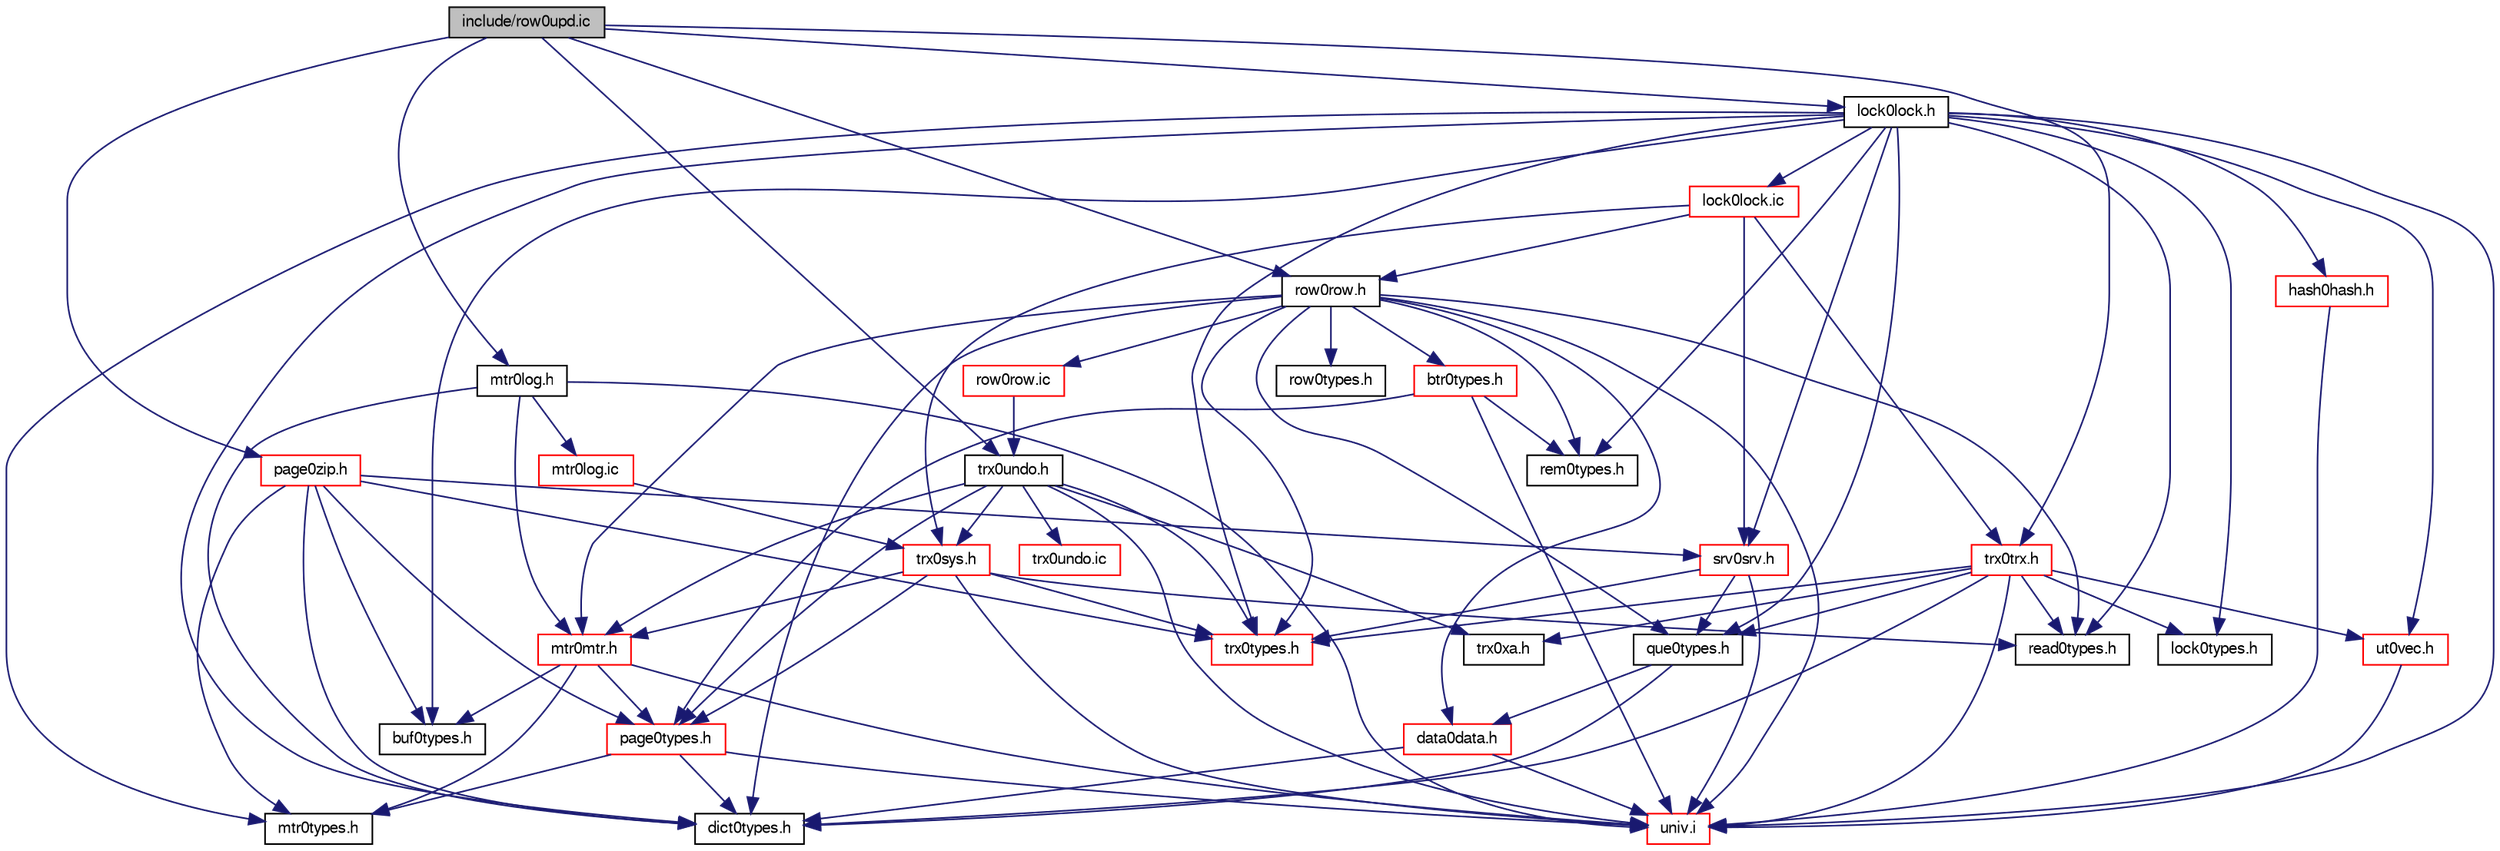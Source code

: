 digraph "include/row0upd.ic"
{
  bgcolor="transparent";
  edge [fontname="FreeSans",fontsize="10",labelfontname="FreeSans",labelfontsize="10"];
  node [fontname="FreeSans",fontsize="10",shape=record];
  Node1 [label="include/row0upd.ic",height=0.2,width=0.4,color="black", fillcolor="grey75", style="filled" fontcolor="black"];
  Node1 -> Node2 [color="midnightblue",fontsize="10",style="solid",fontname="FreeSans"];
  Node2 [label="mtr0log.h",height=0.2,width=0.4,color="black",URL="$mtr0log_8h.html"];
  Node2 -> Node3 [color="midnightblue",fontsize="10",style="solid",fontname="FreeSans"];
  Node3 [label="univ.i",height=0.2,width=0.4,color="red",URL="$univ_8i.html"];
  Node2 -> Node4 [color="midnightblue",fontsize="10",style="solid",fontname="FreeSans"];
  Node4 [label="mtr0mtr.h",height=0.2,width=0.4,color="red",URL="$mtr0mtr_8h.html"];
  Node4 -> Node3 [color="midnightblue",fontsize="10",style="solid",fontname="FreeSans"];
  Node4 -> Node5 [color="midnightblue",fontsize="10",style="solid",fontname="FreeSans"];
  Node5 [label="buf0types.h",height=0.2,width=0.4,color="black",URL="$buf0types_8h.html"];
  Node4 -> Node6 [color="midnightblue",fontsize="10",style="solid",fontname="FreeSans"];
  Node6 [label="mtr0types.h",height=0.2,width=0.4,color="black",URL="$mtr0types_8h.html"];
  Node4 -> Node7 [color="midnightblue",fontsize="10",style="solid",fontname="FreeSans"];
  Node7 [label="page0types.h",height=0.2,width=0.4,color="red",URL="$page0types_8h.html"];
  Node7 -> Node3 [color="midnightblue",fontsize="10",style="solid",fontname="FreeSans"];
  Node7 -> Node8 [color="midnightblue",fontsize="10",style="solid",fontname="FreeSans"];
  Node8 [label="dict0types.h",height=0.2,width=0.4,color="black",URL="$dict0types_8h.html"];
  Node7 -> Node6 [color="midnightblue",fontsize="10",style="solid",fontname="FreeSans"];
  Node2 -> Node8 [color="midnightblue",fontsize="10",style="solid",fontname="FreeSans"];
  Node2 -> Node9 [color="midnightblue",fontsize="10",style="solid",fontname="FreeSans"];
  Node9 [label="mtr0log.ic",height=0.2,width=0.4,color="red",URL="$mtr0log_8ic.html"];
  Node9 -> Node10 [color="midnightblue",fontsize="10",style="solid",fontname="FreeSans"];
  Node10 [label="trx0sys.h",height=0.2,width=0.4,color="red",URL="$trx0sys_8h.html"];
  Node10 -> Node3 [color="midnightblue",fontsize="10",style="solid",fontname="FreeSans"];
  Node10 -> Node11 [color="midnightblue",fontsize="10",style="solid",fontname="FreeSans"];
  Node11 [label="trx0types.h",height=0.2,width=0.4,color="red",URL="$trx0types_8h.html"];
  Node10 -> Node4 [color="midnightblue",fontsize="10",style="solid",fontname="FreeSans"];
  Node10 -> Node12 [color="midnightblue",fontsize="10",style="solid",fontname="FreeSans"];
  Node12 [label="read0types.h",height=0.2,width=0.4,color="black",URL="$read0types_8h.html"];
  Node10 -> Node7 [color="midnightblue",fontsize="10",style="solid",fontname="FreeSans"];
  Node1 -> Node13 [color="midnightblue",fontsize="10",style="solid",fontname="FreeSans"];
  Node13 [label="trx0trx.h",height=0.2,width=0.4,color="red",URL="$trx0trx_8h.html"];
  Node13 -> Node3 [color="midnightblue",fontsize="10",style="solid",fontname="FreeSans"];
  Node13 -> Node11 [color="midnightblue",fontsize="10",style="solid",fontname="FreeSans"];
  Node13 -> Node8 [color="midnightblue",fontsize="10",style="solid",fontname="FreeSans"];
  Node13 -> Node14 [color="midnightblue",fontsize="10",style="solid",fontname="FreeSans"];
  Node14 [label="lock0types.h",height=0.2,width=0.4,color="black",URL="$lock0types_8h.html"];
  Node13 -> Node15 [color="midnightblue",fontsize="10",style="solid",fontname="FreeSans"];
  Node15 [label="que0types.h",height=0.2,width=0.4,color="black",URL="$que0types_8h.html"];
  Node15 -> Node16 [color="midnightblue",fontsize="10",style="solid",fontname="FreeSans"];
  Node16 [label="data0data.h",height=0.2,width=0.4,color="red",URL="$data0data_8h.html"];
  Node16 -> Node3 [color="midnightblue",fontsize="10",style="solid",fontname="FreeSans"];
  Node16 -> Node8 [color="midnightblue",fontsize="10",style="solid",fontname="FreeSans"];
  Node15 -> Node8 [color="midnightblue",fontsize="10",style="solid",fontname="FreeSans"];
  Node13 -> Node12 [color="midnightblue",fontsize="10",style="solid",fontname="FreeSans"];
  Node13 -> Node17 [color="midnightblue",fontsize="10",style="solid",fontname="FreeSans"];
  Node17 [label="trx0xa.h",height=0.2,width=0.4,color="black",URL="$trx0xa_8h_source.html"];
  Node13 -> Node18 [color="midnightblue",fontsize="10",style="solid",fontname="FreeSans"];
  Node18 [label="ut0vec.h",height=0.2,width=0.4,color="red",URL="$ut0vec_8h.html"];
  Node18 -> Node3 [color="midnightblue",fontsize="10",style="solid",fontname="FreeSans"];
  Node1 -> Node19 [color="midnightblue",fontsize="10",style="solid",fontname="FreeSans"];
  Node19 [label="trx0undo.h",height=0.2,width=0.4,color="black",URL="$trx0undo_8h.html"];
  Node19 -> Node3 [color="midnightblue",fontsize="10",style="solid",fontname="FreeSans"];
  Node19 -> Node11 [color="midnightblue",fontsize="10",style="solid",fontname="FreeSans"];
  Node19 -> Node4 [color="midnightblue",fontsize="10",style="solid",fontname="FreeSans"];
  Node19 -> Node10 [color="midnightblue",fontsize="10",style="solid",fontname="FreeSans"];
  Node19 -> Node7 [color="midnightblue",fontsize="10",style="solid",fontname="FreeSans"];
  Node19 -> Node17 [color="midnightblue",fontsize="10",style="solid",fontname="FreeSans"];
  Node19 -> Node20 [color="midnightblue",fontsize="10",style="solid",fontname="FreeSans"];
  Node20 [label="trx0undo.ic",height=0.2,width=0.4,color="red",URL="$trx0undo_8ic.html"];
  Node1 -> Node21 [color="midnightblue",fontsize="10",style="solid",fontname="FreeSans"];
  Node21 [label="row0row.h",height=0.2,width=0.4,color="black",URL="$row0row_8h.html"];
  Node21 -> Node3 [color="midnightblue",fontsize="10",style="solid",fontname="FreeSans"];
  Node21 -> Node16 [color="midnightblue",fontsize="10",style="solid",fontname="FreeSans"];
  Node21 -> Node8 [color="midnightblue",fontsize="10",style="solid",fontname="FreeSans"];
  Node21 -> Node11 [color="midnightblue",fontsize="10",style="solid",fontname="FreeSans"];
  Node21 -> Node15 [color="midnightblue",fontsize="10",style="solid",fontname="FreeSans"];
  Node21 -> Node4 [color="midnightblue",fontsize="10",style="solid",fontname="FreeSans"];
  Node21 -> Node22 [color="midnightblue",fontsize="10",style="solid",fontname="FreeSans"];
  Node22 [label="rem0types.h",height=0.2,width=0.4,color="black",URL="$rem0types_8h.html"];
  Node21 -> Node12 [color="midnightblue",fontsize="10",style="solid",fontname="FreeSans"];
  Node21 -> Node23 [color="midnightblue",fontsize="10",style="solid",fontname="FreeSans"];
  Node23 [label="row0types.h",height=0.2,width=0.4,color="black",URL="$row0types_8h.html"];
  Node21 -> Node24 [color="midnightblue",fontsize="10",style="solid",fontname="FreeSans"];
  Node24 [label="btr0types.h",height=0.2,width=0.4,color="red",URL="$btr0types_8h.html"];
  Node24 -> Node3 [color="midnightblue",fontsize="10",style="solid",fontname="FreeSans"];
  Node24 -> Node22 [color="midnightblue",fontsize="10",style="solid",fontname="FreeSans"];
  Node24 -> Node7 [color="midnightblue",fontsize="10",style="solid",fontname="FreeSans"];
  Node21 -> Node25 [color="midnightblue",fontsize="10",style="solid",fontname="FreeSans"];
  Node25 [label="row0row.ic",height=0.2,width=0.4,color="red",URL="$row0row_8ic.html"];
  Node25 -> Node19 [color="midnightblue",fontsize="10",style="solid",fontname="FreeSans"];
  Node1 -> Node26 [color="midnightblue",fontsize="10",style="solid",fontname="FreeSans"];
  Node26 [label="lock0lock.h",height=0.2,width=0.4,color="black",URL="$lock0lock_8h.html"];
  Node26 -> Node3 [color="midnightblue",fontsize="10",style="solid",fontname="FreeSans"];
  Node26 -> Node5 [color="midnightblue",fontsize="10",style="solid",fontname="FreeSans"];
  Node26 -> Node11 [color="midnightblue",fontsize="10",style="solid",fontname="FreeSans"];
  Node26 -> Node6 [color="midnightblue",fontsize="10",style="solid",fontname="FreeSans"];
  Node26 -> Node22 [color="midnightblue",fontsize="10",style="solid",fontname="FreeSans"];
  Node26 -> Node8 [color="midnightblue",fontsize="10",style="solid",fontname="FreeSans"];
  Node26 -> Node15 [color="midnightblue",fontsize="10",style="solid",fontname="FreeSans"];
  Node26 -> Node14 [color="midnightblue",fontsize="10",style="solid",fontname="FreeSans"];
  Node26 -> Node12 [color="midnightblue",fontsize="10",style="solid",fontname="FreeSans"];
  Node26 -> Node27 [color="midnightblue",fontsize="10",style="solid",fontname="FreeSans"];
  Node27 [label="hash0hash.h",height=0.2,width=0.4,color="red",URL="$hash0hash_8h.html"];
  Node27 -> Node3 [color="midnightblue",fontsize="10",style="solid",fontname="FreeSans"];
  Node26 -> Node28 [color="midnightblue",fontsize="10",style="solid",fontname="FreeSans"];
  Node28 [label="srv0srv.h",height=0.2,width=0.4,color="red",URL="$srv0srv_8h.html"];
  Node28 -> Node3 [color="midnightblue",fontsize="10",style="solid",fontname="FreeSans"];
  Node28 -> Node15 [color="midnightblue",fontsize="10",style="solid",fontname="FreeSans"];
  Node28 -> Node11 [color="midnightblue",fontsize="10",style="solid",fontname="FreeSans"];
  Node26 -> Node18 [color="midnightblue",fontsize="10",style="solid",fontname="FreeSans"];
  Node26 -> Node29 [color="midnightblue",fontsize="10",style="solid",fontname="FreeSans"];
  Node29 [label="lock0lock.ic",height=0.2,width=0.4,color="red",URL="$lock0lock_8ic.html"];
  Node29 -> Node28 [color="midnightblue",fontsize="10",style="solid",fontname="FreeSans"];
  Node29 -> Node21 [color="midnightblue",fontsize="10",style="solid",fontname="FreeSans"];
  Node29 -> Node10 [color="midnightblue",fontsize="10",style="solid",fontname="FreeSans"];
  Node29 -> Node13 [color="midnightblue",fontsize="10",style="solid",fontname="FreeSans"];
  Node1 -> Node30 [color="midnightblue",fontsize="10",style="solid",fontname="FreeSans"];
  Node30 [label="page0zip.h",height=0.2,width=0.4,color="red",URL="$page0zip_8h.html"];
  Node30 -> Node6 [color="midnightblue",fontsize="10",style="solid",fontname="FreeSans"];
  Node30 -> Node7 [color="midnightblue",fontsize="10",style="solid",fontname="FreeSans"];
  Node30 -> Node5 [color="midnightblue",fontsize="10",style="solid",fontname="FreeSans"];
  Node30 -> Node8 [color="midnightblue",fontsize="10",style="solid",fontname="FreeSans"];
  Node30 -> Node28 [color="midnightblue",fontsize="10",style="solid",fontname="FreeSans"];
  Node30 -> Node11 [color="midnightblue",fontsize="10",style="solid",fontname="FreeSans"];
}

